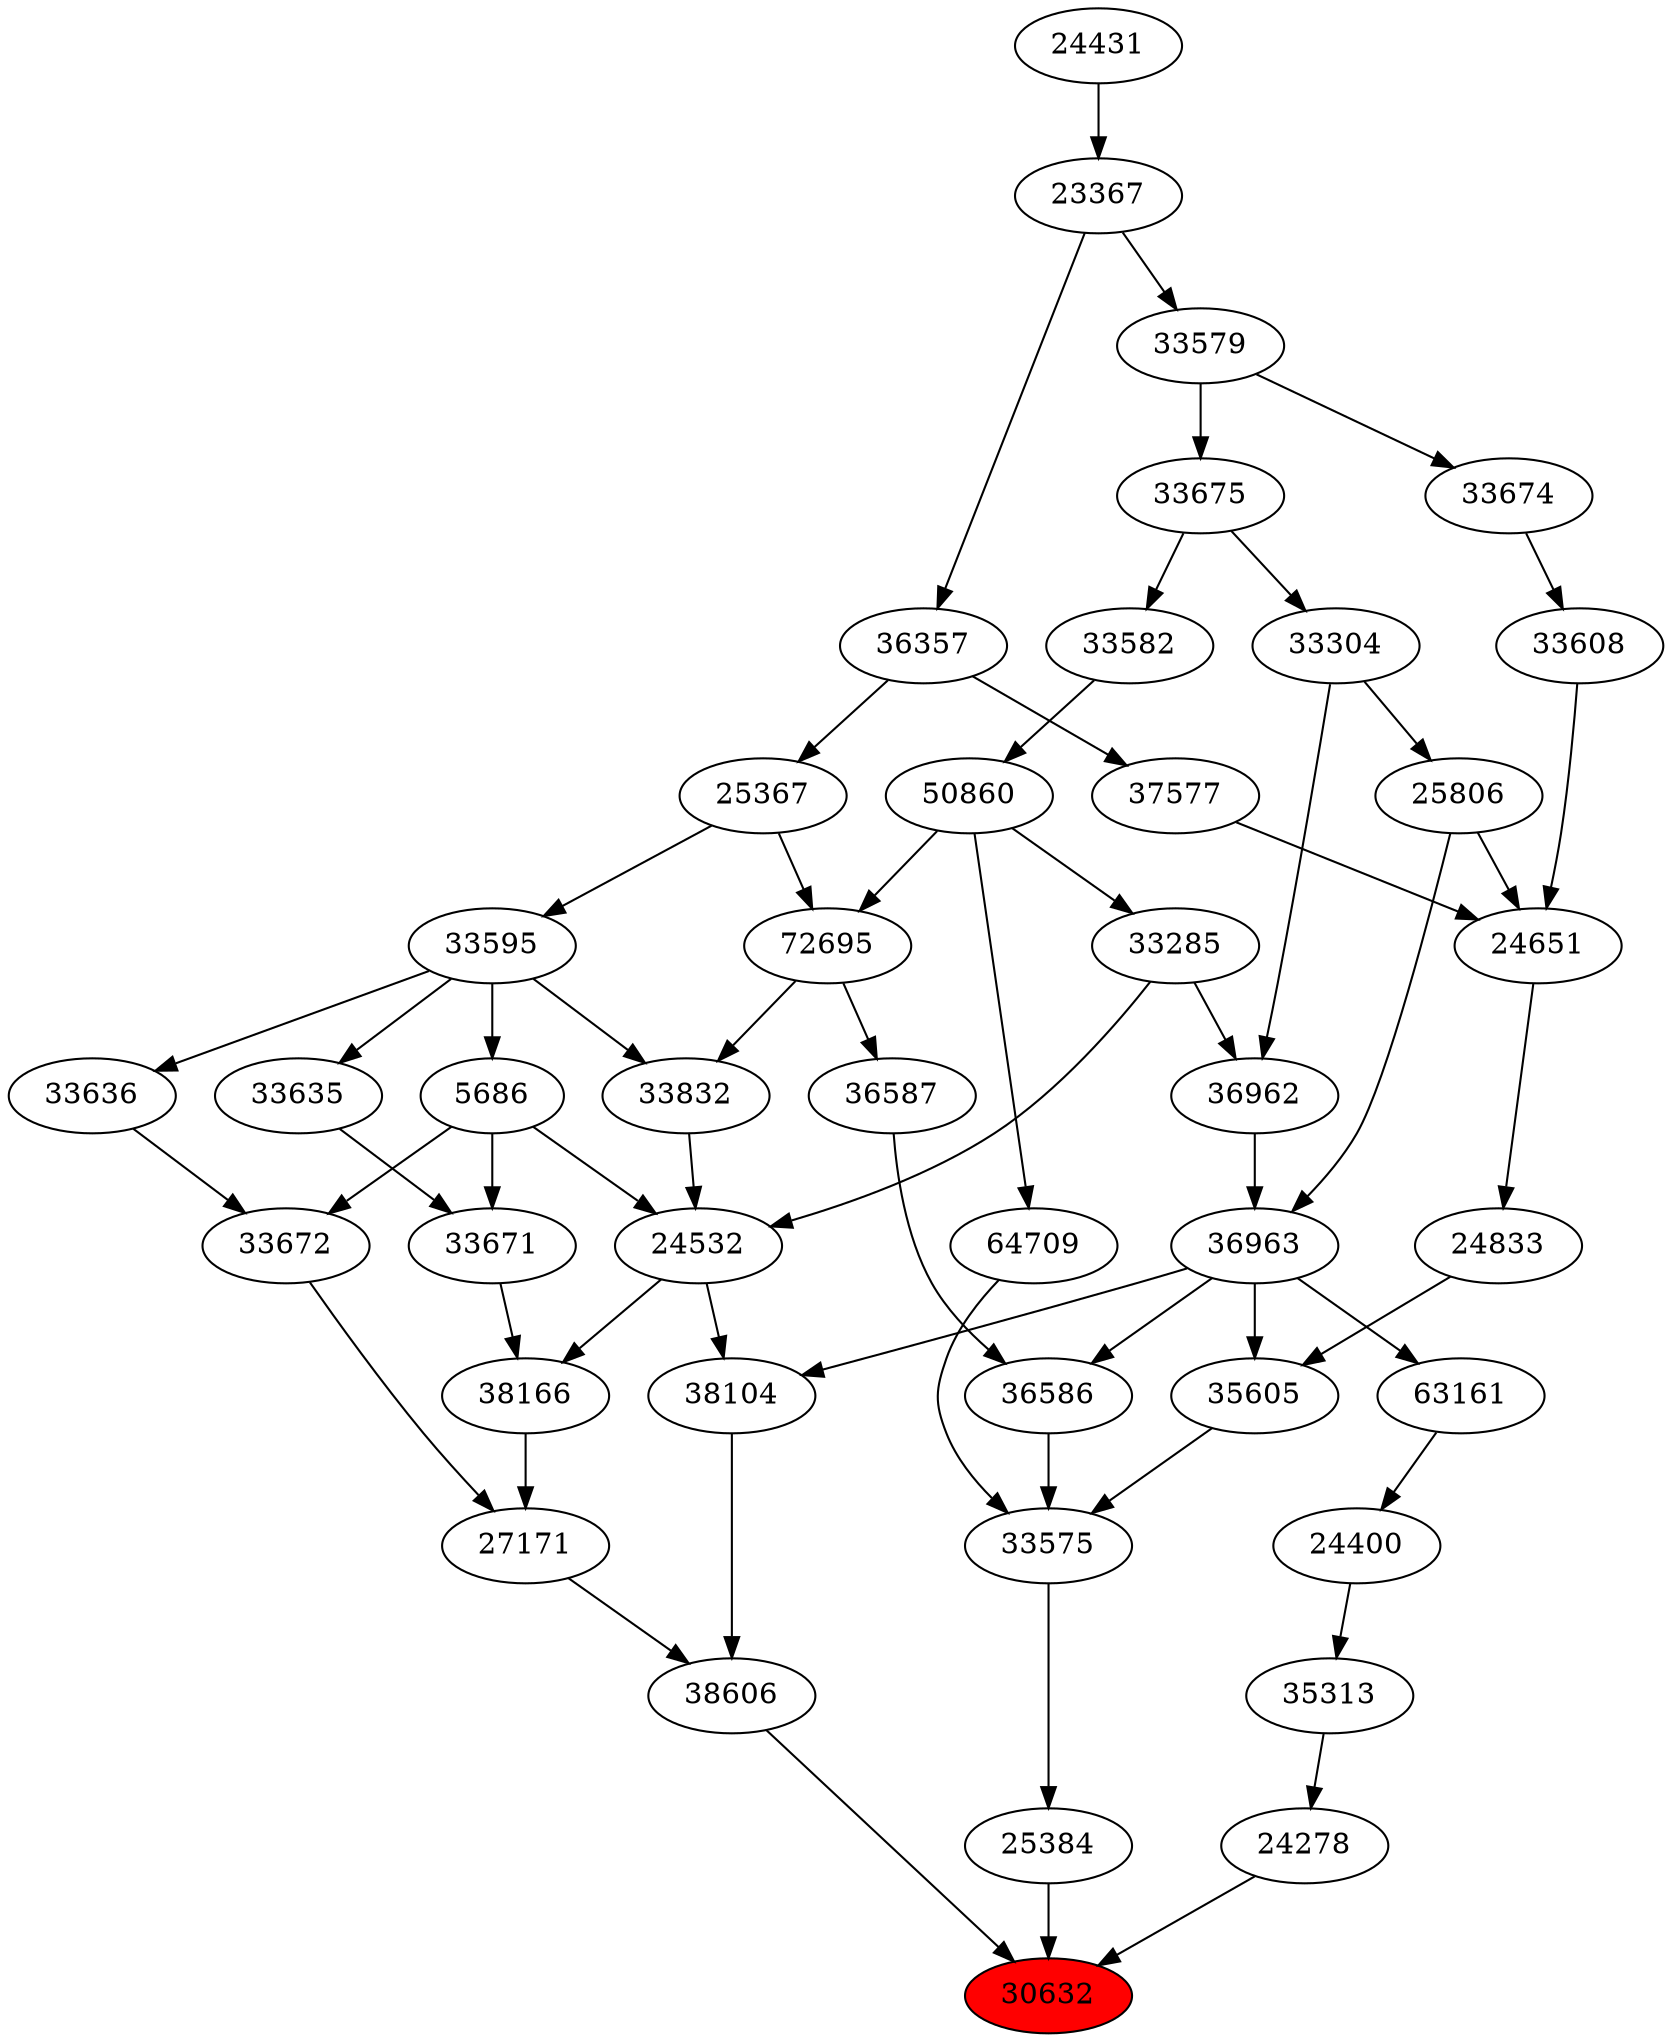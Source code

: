 strict digraph{ 
30632 [label="30632" fillcolor=red style=filled]
25384 -> 30632
38606 -> 30632
24278 -> 30632
25384 [label="25384"]
33575 -> 25384
38606 [label="38606"]
27171 -> 38606
38104 -> 38606
24278 [label="24278"]
35313 -> 24278
33575 [label="33575"]
36586 -> 33575
35605 -> 33575
64709 -> 33575
27171 [label="27171"]
33672 -> 27171
38166 -> 27171
38104 [label="38104"]
24532 -> 38104
36963 -> 38104
35313 [label="35313"]
24400 -> 35313
36586 [label="36586"]
36587 -> 36586
36963 -> 36586
35605 [label="35605"]
24833 -> 35605
36963 -> 35605
64709 [label="64709"]
50860 -> 64709
33672 [label="33672"]
33636 -> 33672
5686 -> 33672
38166 [label="38166"]
24532 -> 38166
33671 -> 38166
24532 [label="24532"]
33285 -> 24532
5686 -> 24532
33832 -> 24532
36963 [label="36963"]
36962 -> 36963
25806 -> 36963
24400 [label="24400"]
63161 -> 24400
36587 [label="36587"]
72695 -> 36587
24833 [label="24833"]
24651 -> 24833
50860 [label="50860"]
33582 -> 50860
33636 [label="33636"]
33595 -> 33636
5686 [label="5686"]
33595 -> 5686
33671 [label="33671"]
5686 -> 33671
33635 -> 33671
33285 [label="33285"]
50860 -> 33285
33832 [label="33832"]
72695 -> 33832
33595 -> 33832
36962 [label="36962"]
33285 -> 36962
33304 -> 36962
25806 [label="25806"]
33304 -> 25806
63161 [label="63161"]
36963 -> 63161
72695 [label="72695"]
50860 -> 72695
25367 -> 72695
24651 [label="24651"]
25806 -> 24651
33608 -> 24651
37577 -> 24651
33582 [label="33582"]
33675 -> 33582
33595 [label="33595"]
25367 -> 33595
33635 [label="33635"]
33595 -> 33635
33304 [label="33304"]
33675 -> 33304
25367 [label="25367"]
36357 -> 25367
33608 [label="33608"]
33674 -> 33608
37577 [label="37577"]
36357 -> 37577
33675 [label="33675"]
33579 -> 33675
36357 [label="36357"]
23367 -> 36357
33674 [label="33674"]
33579 -> 33674
33579 [label="33579"]
23367 -> 33579
23367 [label="23367"]
24431 -> 23367
24431 [label="24431"]
}